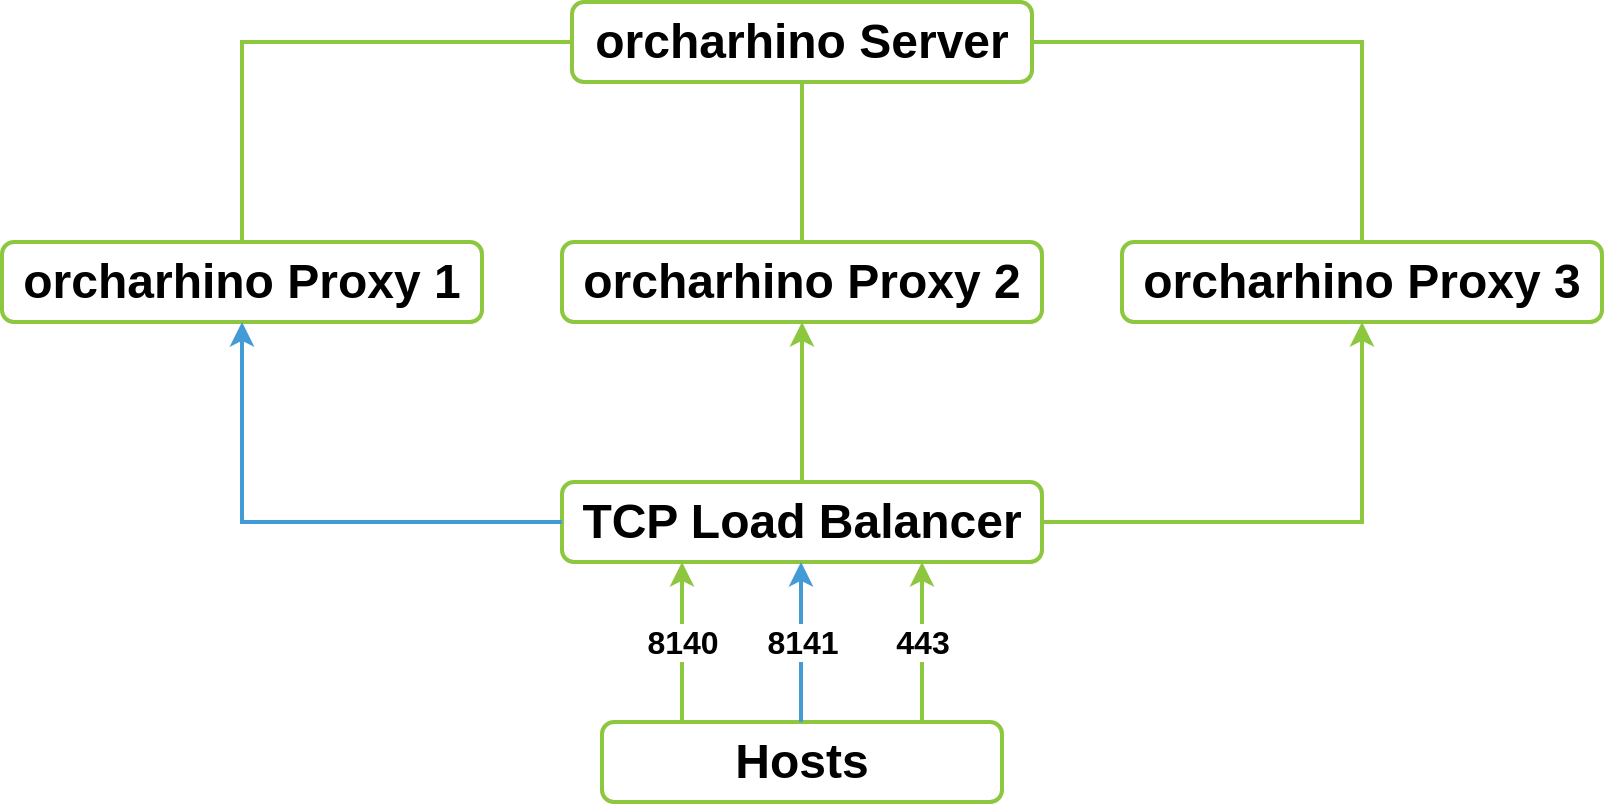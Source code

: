 <mxfile version="24.7.12">
  <diagram name="Page-1" id="7NqsEdOKnt6puUPz8ZZ4">
    <mxGraphModel dx="3192" dy="791" grid="1" gridSize="10" guides="1" tooltips="1" connect="1" arrows="1" fold="1" page="1" pageScale="1" pageWidth="900" pageHeight="1600" math="0" shadow="0">
      <root>
        <mxCell id="0" />
        <mxCell id="1" parent="0" />
        <mxCell id="Y6tP95EpHtXouHt9-1tt-1" value="orcharhino Server" style="rounded=1;whiteSpace=wrap;html=1;strokeWidth=2;strokeColor=#8dc63f;fontSize=24;fontStyle=1;fontColor=#000000;" parent="1" vertex="1">
          <mxGeometry x="-615" y="40" width="230" height="40" as="geometry" />
        </mxCell>
        <mxCell id="Y6tP95EpHtXouHt9-1tt-3" value="orcharhino Proxy 3" style="rounded=1;whiteSpace=wrap;html=1;strokeWidth=2;strokeColor=#8dc63f;fontSize=24;fontStyle=1;fontColor=#000000;" parent="1" vertex="1">
          <mxGeometry x="-340" y="160" width="240" height="40" as="geometry" />
        </mxCell>
        <mxCell id="Y6tP95EpHtXouHt9-1tt-4" value="orcharhino Proxy 2" style="rounded=1;whiteSpace=wrap;html=1;strokeWidth=2;strokeColor=#8dc63f;fontSize=24;fontStyle=1;fontColor=#000000;" parent="1" vertex="1">
          <mxGeometry x="-620" y="160" width="240" height="40" as="geometry" />
        </mxCell>
        <mxCell id="Y6tP95EpHtXouHt9-1tt-5" value="orcharhino Proxy 1" style="rounded=1;whiteSpace=wrap;html=1;strokeWidth=2;strokeColor=#8dc63f;fontSize=24;fontStyle=1;fontColor=#000000;" parent="1" vertex="1">
          <mxGeometry x="-900" y="160" width="240" height="40" as="geometry" />
        </mxCell>
        <mxCell id="Y6tP95EpHtXouHt9-1tt-6" value="" style="endArrow=none;html=1;rounded=0;strokeWidth=2;strokeColor=#8dc63f;fontColor=#000000;" parent="1" source="Y6tP95EpHtXouHt9-1tt-1" target="Y6tP95EpHtXouHt9-1tt-5" edge="1">
          <mxGeometry width="50" height="50" relative="1" as="geometry">
            <mxPoint x="-440" y="360" as="sourcePoint" />
            <mxPoint x="-390" y="310" as="targetPoint" />
            <Array as="points">
              <mxPoint x="-780" y="60" />
            </Array>
          </mxGeometry>
        </mxCell>
        <mxCell id="Y6tP95EpHtXouHt9-1tt-7" value="" style="endArrow=none;html=1;rounded=0;strokeWidth=2;strokeColor=#8dc63f;fontColor=#000000;" parent="1" source="Y6tP95EpHtXouHt9-1tt-1" target="Y6tP95EpHtXouHt9-1tt-4" edge="1">
          <mxGeometry width="50" height="50" relative="1" as="geometry">
            <mxPoint x="-430" y="370" as="sourcePoint" />
            <mxPoint x="-380" y="320" as="targetPoint" />
          </mxGeometry>
        </mxCell>
        <mxCell id="Y6tP95EpHtXouHt9-1tt-8" value="" style="endArrow=none;html=1;rounded=0;strokeWidth=2;strokeColor=#8dc63f;fontColor=#000000;" parent="1" source="Y6tP95EpHtXouHt9-1tt-1" target="Y6tP95EpHtXouHt9-1tt-3" edge="1">
          <mxGeometry width="50" height="50" relative="1" as="geometry">
            <mxPoint x="-420" y="380" as="sourcePoint" />
            <mxPoint x="-370" y="330" as="targetPoint" />
            <Array as="points">
              <mxPoint x="-220" y="60" />
            </Array>
          </mxGeometry>
        </mxCell>
        <mxCell id="Y6tP95EpHtXouHt9-1tt-9" value="TCP Load Balancer" style="rounded=1;whiteSpace=wrap;html=1;strokeWidth=2;strokeColor=#8dc63f;fontSize=24;fontStyle=1;fontColor=#000000;" parent="1" vertex="1">
          <mxGeometry x="-620" y="280" width="240" height="40" as="geometry" />
        </mxCell>
        <mxCell id="Y6tP95EpHtXouHt9-1tt-10" value="Hosts" style="rounded=1;whiteSpace=wrap;html=1;strokeWidth=2;strokeColor=#8dc63f;fontSize=24;fontStyle=1;fontColor=#000000;" parent="1" vertex="1">
          <mxGeometry x="-600" y="400" width="200" height="40" as="geometry" />
        </mxCell>
        <mxCell id="Y6tP95EpHtXouHt9-1tt-12" value="" style="endArrow=classic;html=1;rounded=0;strokeWidth=2;strokeColor=#8dc63f;fontColor=#000000;" parent="1" source="Y6tP95EpHtXouHt9-1tt-9" target="Y6tP95EpHtXouHt9-1tt-4" edge="1">
          <mxGeometry width="50" height="50" relative="1" as="geometry">
            <mxPoint x="-440" y="360" as="sourcePoint" />
            <mxPoint x="-390" y="310" as="targetPoint" />
          </mxGeometry>
        </mxCell>
        <mxCell id="Y6tP95EpHtXouHt9-1tt-13" value="" style="endArrow=classic;html=1;rounded=0;strokeWidth=2;strokeColor=#439bd6;fontColor=#000000;" parent="1" source="Y6tP95EpHtXouHt9-1tt-9" target="Y6tP95EpHtXouHt9-1tt-5" edge="1">
          <mxGeometry width="50" height="50" relative="1" as="geometry">
            <mxPoint x="-560" y="250" as="sourcePoint" />
            <mxPoint x="-380" y="320" as="targetPoint" />
            <Array as="points">
              <mxPoint x="-780" y="300" />
            </Array>
          </mxGeometry>
        </mxCell>
        <mxCell id="Y6tP95EpHtXouHt9-1tt-18" value="8140" style="endArrow=classic;html=1;rounded=0;strokeWidth=2;strokeColor=#8dc63f;fontSize=16;fontColor=#000000;fontStyle=1" parent="1" edge="1">
          <mxGeometry width="50" height="50" relative="1" as="geometry">
            <mxPoint x="-560" y="400" as="sourcePoint" />
            <mxPoint x="-560" y="320" as="targetPoint" />
          </mxGeometry>
        </mxCell>
        <mxCell id="Y6tP95EpHtXouHt9-1tt-19" value="8141" style="endArrow=classic;html=1;rounded=0;strokeWidth=2;strokeColor=#439bd6;fontSize=16;fontColor=#000000;fontStyle=1" parent="1" edge="1">
          <mxGeometry width="50" height="50" relative="1" as="geometry">
            <mxPoint x="-500.5" y="400" as="sourcePoint" />
            <mxPoint x="-500.5" y="320" as="targetPoint" />
          </mxGeometry>
        </mxCell>
        <mxCell id="Y6tP95EpHtXouHt9-1tt-21" value="443" style="endArrow=classic;html=1;rounded=0;strokeWidth=2;strokeColor=#8dc63f;fontSize=16;fontColor=#000000;fontStyle=1" parent="1" edge="1">
          <mxGeometry width="50" height="50" relative="1" as="geometry">
            <mxPoint x="-440" y="400" as="sourcePoint" />
            <mxPoint x="-440" y="320" as="targetPoint" />
          </mxGeometry>
        </mxCell>
        <mxCell id="Y6tP95EpHtXouHt9-1tt-23" value="" style="endArrow=classic;html=1;rounded=0;strokeWidth=2;strokeColor=#8dc63f;fontColor=#000000;" parent="1" source="Y6tP95EpHtXouHt9-1tt-9" target="Y6tP95EpHtXouHt9-1tt-3" edge="1">
          <mxGeometry width="50" height="50" relative="1" as="geometry">
            <mxPoint x="-310" y="370" as="sourcePoint" />
            <mxPoint x="-310" y="290" as="targetPoint" />
            <Array as="points">
              <mxPoint x="-220" y="300" />
            </Array>
          </mxGeometry>
        </mxCell>
      </root>
    </mxGraphModel>
  </diagram>
</mxfile>
